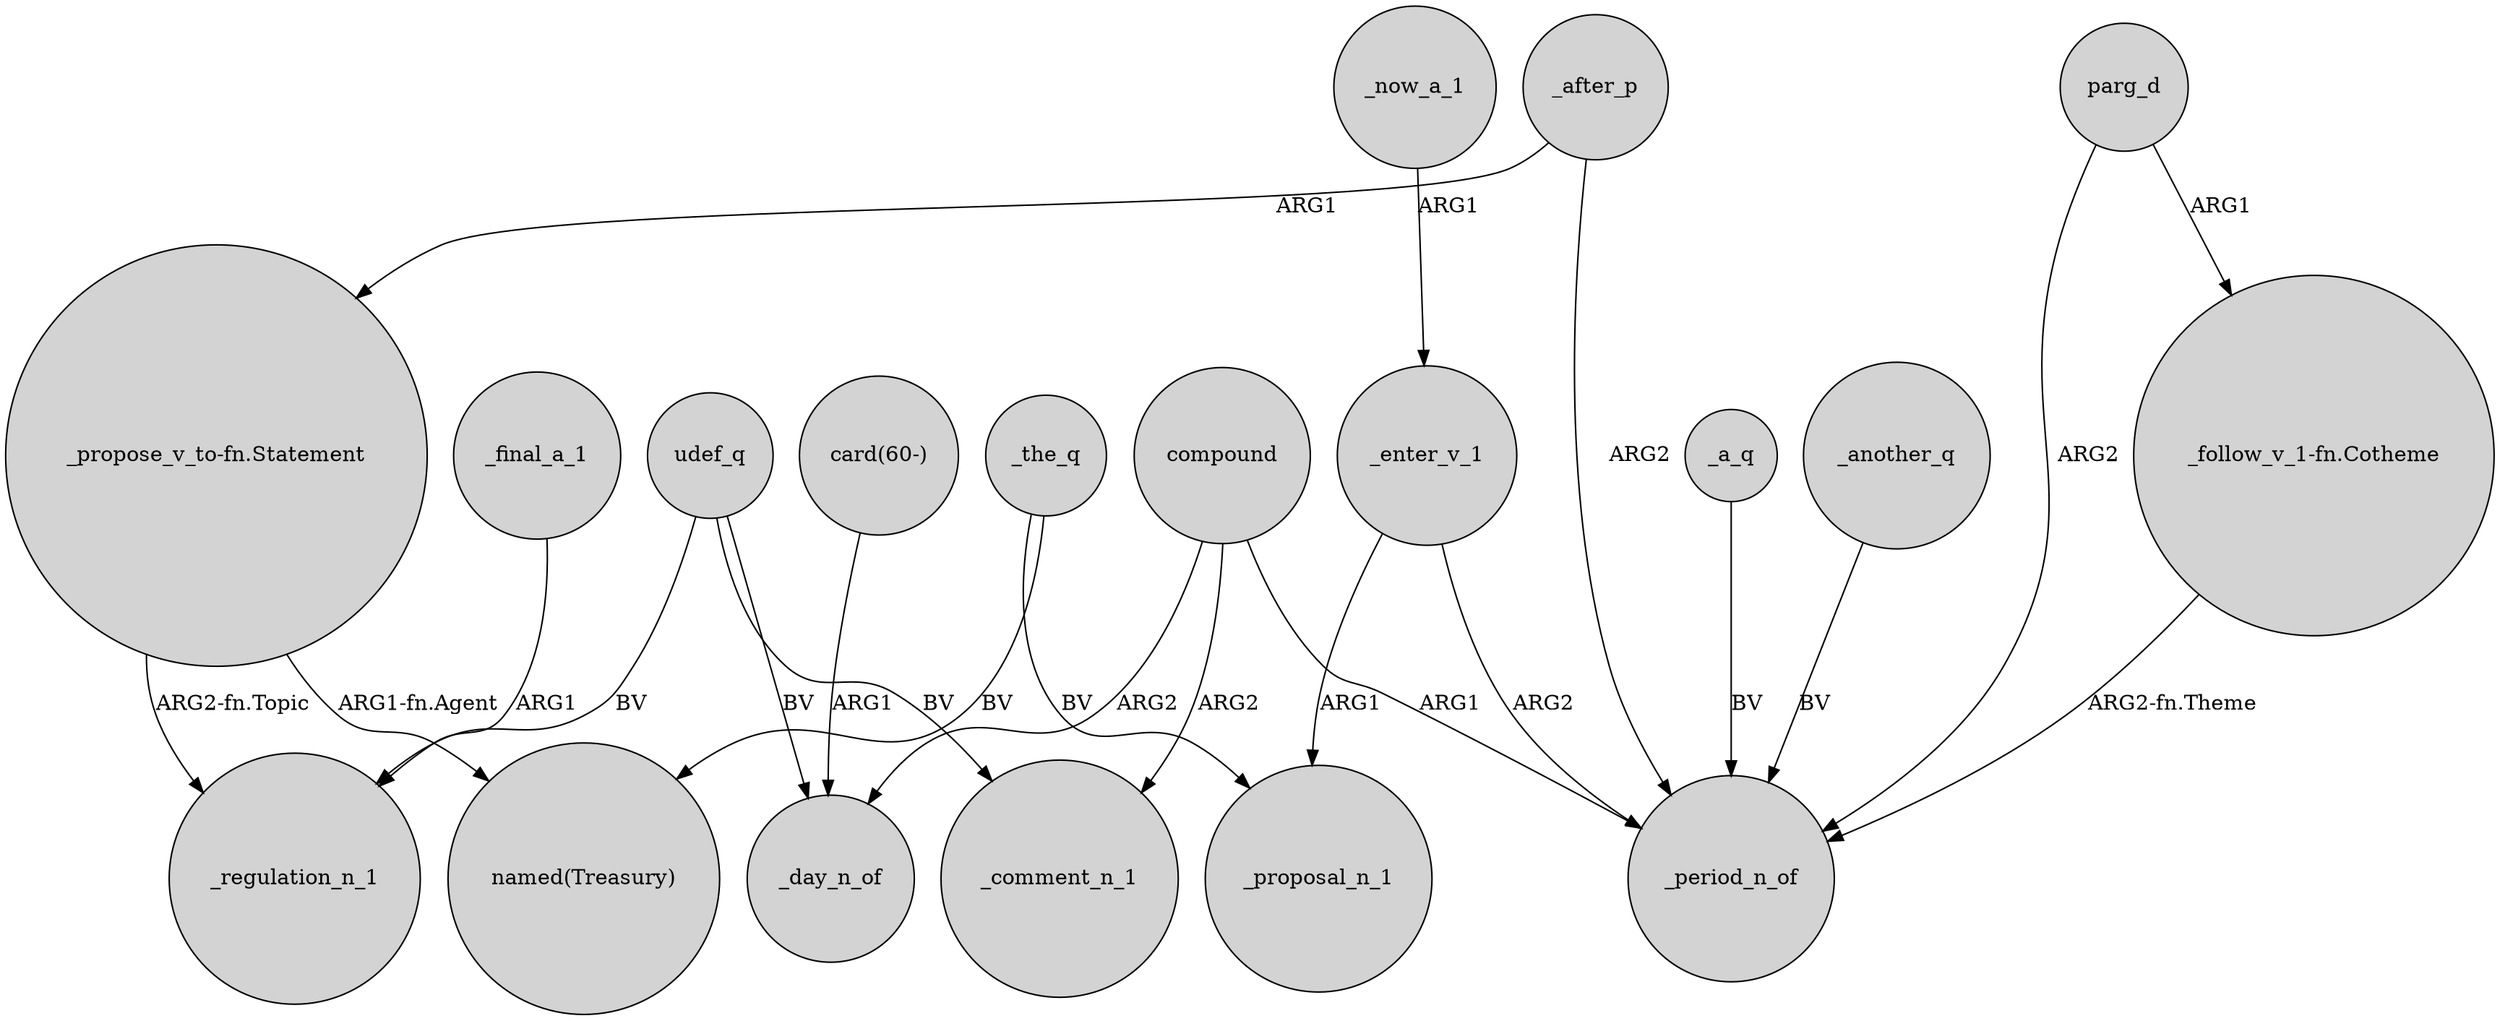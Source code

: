 digraph {
	node [shape=circle style=filled]
	_enter_v_1 -> _proposal_n_1 [label=ARG1]
	_a_q -> _period_n_of [label=BV]
	_the_q -> _proposal_n_1 [label=BV]
	_another_q -> _period_n_of [label=BV]
	_now_a_1 -> _enter_v_1 [label=ARG1]
	compound -> _day_n_of [label=ARG2]
	udef_q -> _day_n_of [label=BV]
	"_propose_v_to-fn.Statement" -> "named(Treasury)" [label="ARG1-fn.Agent"]
	_after_p -> _period_n_of [label=ARG2]
	udef_q -> _comment_n_1 [label=BV]
	parg_d -> _period_n_of [label=ARG2]
	compound -> _period_n_of [label=ARG1]
	_final_a_1 -> _regulation_n_1 [label=ARG1]
	compound -> _comment_n_1 [label=ARG2]
	_enter_v_1 -> _period_n_of [label=ARG2]
	_the_q -> "named(Treasury)" [label=BV]
	"card(60-)" -> _day_n_of [label=ARG1]
	"_propose_v_to-fn.Statement" -> _regulation_n_1 [label="ARG2-fn.Topic"]
	udef_q -> _regulation_n_1 [label=BV]
	"_follow_v_1-fn.Cotheme" -> _period_n_of [label="ARG2-fn.Theme"]
	parg_d -> "_follow_v_1-fn.Cotheme" [label=ARG1]
	_after_p -> "_propose_v_to-fn.Statement" [label=ARG1]
}
